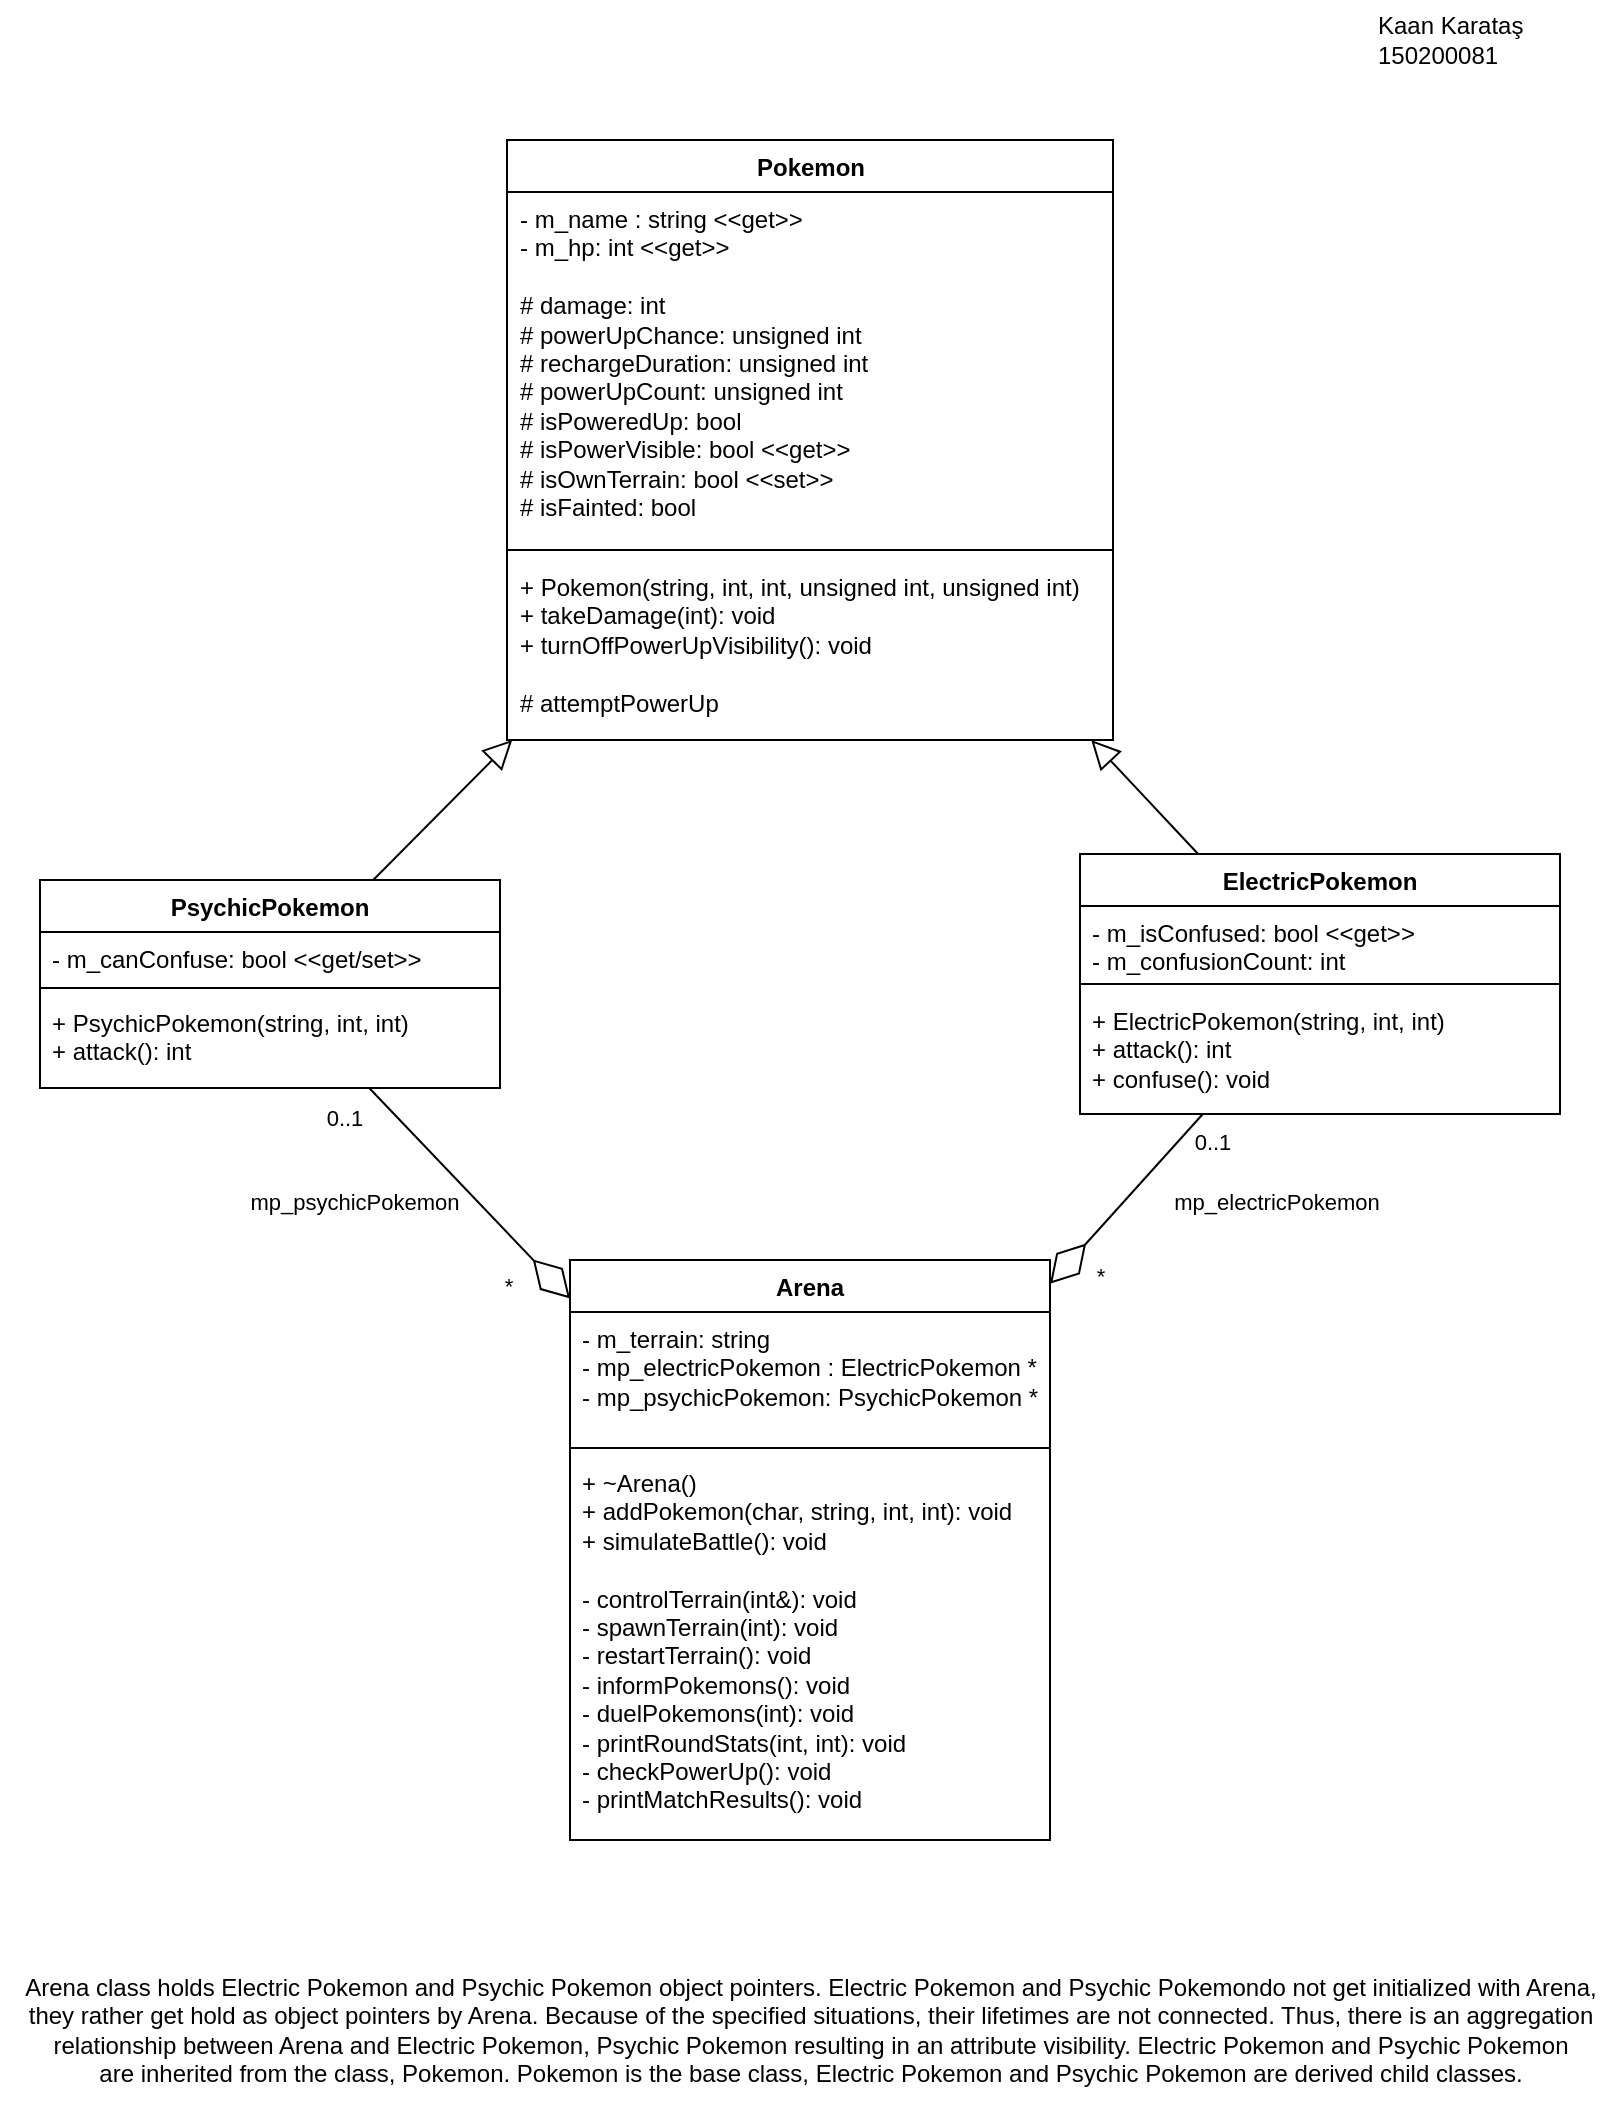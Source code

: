 <mxfile version="21.1.2" type="device">
  <diagram name="Page-1" id="9v8eaEepo1ThbnCiLihK">
    <mxGraphModel dx="1493" dy="863" grid="1" gridSize="10" guides="1" tooltips="1" connect="1" arrows="1" fold="1" page="1" pageScale="1" pageWidth="827" pageHeight="1169" background="none" math="0" shadow="0">
      <root>
        <mxCell id="0" />
        <mxCell id="1" parent="0" />
        <mxCell id="ks8WixvHSKatfLKSuFsY-1" value="Pokemon&lt;br&gt;" style="swimlane;fontStyle=1;align=center;verticalAlign=top;childLayout=stackLayout;horizontal=1;startSize=26;horizontalStack=0;resizeParent=1;resizeParentMax=0;resizeLast=0;collapsible=1;marginBottom=0;whiteSpace=wrap;html=1;" parent="1" vertex="1">
          <mxGeometry x="266.5" y="100" width="303" height="300" as="geometry">
            <mxRectangle x="345" y="507" width="100" height="30" as="alternateBounds" />
          </mxGeometry>
        </mxCell>
        <mxCell id="ks8WixvHSKatfLKSuFsY-2" value="- m_name : string&lt;span style=&quot;white-space: pre;&quot;&gt;	&lt;/span&gt;&amp;lt;&amp;lt;get&amp;gt;&amp;gt;&lt;br&gt;- m_hp: int&lt;span style=&quot;white-space: pre;&quot;&gt;	&lt;/span&gt;&amp;lt;&amp;lt;get&amp;gt;&amp;gt;&lt;br&gt;&lt;br&gt;# damage: int&lt;br&gt;# powerUpChance: unsigned int&lt;br&gt;# rechargeDuration: unsigned int&lt;br&gt;# powerUpCount: unsigned int&lt;br&gt;# isPoweredUp: bool&lt;br&gt;# isPowerVisible: bool&lt;span style=&quot;white-space: pre;&quot;&gt;	&lt;/span&gt;&amp;lt;&amp;lt;get&amp;gt;&amp;gt;&lt;br&gt;# isOwnTerrain: bool&lt;span style=&quot;white-space: pre;&quot;&gt;	&lt;/span&gt;&amp;lt;&amp;lt;set&amp;gt;&amp;gt;&lt;br&gt;# isFainted: bool" style="text;strokeColor=none;fillColor=none;align=left;verticalAlign=top;spacingLeft=4;spacingRight=4;overflow=hidden;rotatable=0;points=[[0,0.5],[1,0.5]];portConstraint=eastwest;whiteSpace=wrap;html=1;" parent="ks8WixvHSKatfLKSuFsY-1" vertex="1">
          <mxGeometry y="26" width="303" height="174" as="geometry" />
        </mxCell>
        <mxCell id="ks8WixvHSKatfLKSuFsY-3" value="" style="line;strokeWidth=1;fillColor=none;align=left;verticalAlign=middle;spacingTop=-1;spacingLeft=3;spacingRight=3;rotatable=0;labelPosition=right;points=[];portConstraint=eastwest;strokeColor=inherit;" parent="ks8WixvHSKatfLKSuFsY-1" vertex="1">
          <mxGeometry y="200" width="303" height="10" as="geometry" />
        </mxCell>
        <mxCell id="YZwIec-pjuYSJp9ELV4z-4" value="+ Pokemon(string, int, int, unsigned int, unsigned int)&lt;br&gt;+ takeDamage(int): void&lt;br&gt;+ turnOffPowerUpVisibility(): void&lt;br&gt;&lt;br&gt;# attemptPowerUp" style="text;strokeColor=none;fillColor=none;align=left;verticalAlign=top;spacingLeft=4;spacingRight=4;overflow=hidden;rotatable=0;points=[[0,0.5],[1,0.5]];portConstraint=eastwest;whiteSpace=wrap;html=1;" parent="ks8WixvHSKatfLKSuFsY-1" vertex="1">
          <mxGeometry y="210" width="303" height="90" as="geometry" />
        </mxCell>
        <mxCell id="ks8WixvHSKatfLKSuFsY-11" value="ElectricPokemon" style="swimlane;fontStyle=1;align=center;verticalAlign=top;childLayout=stackLayout;horizontal=1;startSize=26;horizontalStack=0;resizeParent=1;resizeParentMax=0;resizeLast=0;collapsible=1;marginBottom=0;whiteSpace=wrap;html=1;" parent="1" vertex="1">
          <mxGeometry x="553" y="457" width="240" height="130" as="geometry">
            <mxRectangle x="345" y="507" width="100" height="30" as="alternateBounds" />
          </mxGeometry>
        </mxCell>
        <mxCell id="ks8WixvHSKatfLKSuFsY-12" value="- m_isConfused: bool&lt;span style=&quot;white-space: pre;&quot;&gt;	&lt;/span&gt;&amp;lt;&amp;lt;get&amp;gt;&amp;gt;&lt;br&gt;- m_confusionCount: int" style="text;strokeColor=none;fillColor=none;align=left;verticalAlign=top;spacingLeft=4;spacingRight=4;overflow=hidden;rotatable=0;points=[[0,0.5],[1,0.5]];portConstraint=eastwest;whiteSpace=wrap;html=1;" parent="ks8WixvHSKatfLKSuFsY-11" vertex="1">
          <mxGeometry y="26" width="240" height="34" as="geometry" />
        </mxCell>
        <mxCell id="ks8WixvHSKatfLKSuFsY-13" value="" style="line;strokeWidth=1;fillColor=none;align=left;verticalAlign=middle;spacingTop=-1;spacingLeft=3;spacingRight=3;rotatable=0;labelPosition=right;points=[];portConstraint=eastwest;strokeColor=inherit;" parent="ks8WixvHSKatfLKSuFsY-11" vertex="1">
          <mxGeometry y="60" width="240" height="10" as="geometry" />
        </mxCell>
        <mxCell id="YZwIec-pjuYSJp9ELV4z-6" value="+ ElectricPokemon(string, int, int)&lt;br&gt;+ attack(): int&lt;br&gt;+ confuse(): void" style="text;strokeColor=none;fillColor=none;align=left;verticalAlign=top;spacingLeft=4;spacingRight=4;overflow=hidden;rotatable=0;points=[[0,0.5],[1,0.5]];portConstraint=eastwest;whiteSpace=wrap;html=1;" parent="ks8WixvHSKatfLKSuFsY-11" vertex="1">
          <mxGeometry y="70" width="240" height="60" as="geometry" />
        </mxCell>
        <mxCell id="ks8WixvHSKatfLKSuFsY-18" value="PsychicPokemon" style="swimlane;fontStyle=1;align=center;verticalAlign=top;childLayout=stackLayout;horizontal=1;startSize=26;horizontalStack=0;resizeParent=1;resizeParentMax=0;resizeLast=0;collapsible=1;marginBottom=0;whiteSpace=wrap;html=1;" parent="1" vertex="1">
          <mxGeometry x="33" y="470" width="230" height="104" as="geometry">
            <mxRectangle x="50" y="380" width="100" height="30" as="alternateBounds" />
          </mxGeometry>
        </mxCell>
        <mxCell id="ks8WixvHSKatfLKSuFsY-19" value="- m_canConfuse: bool&lt;span style=&quot;white-space: pre;&quot;&gt;	&lt;/span&gt;&amp;lt;&amp;lt;get/set&amp;gt;&amp;gt;" style="text;strokeColor=none;fillColor=none;align=left;verticalAlign=top;spacingLeft=4;spacingRight=4;overflow=hidden;rotatable=0;points=[[0,0.5],[1,0.5]];portConstraint=eastwest;whiteSpace=wrap;html=1;" parent="ks8WixvHSKatfLKSuFsY-18" vertex="1">
          <mxGeometry y="26" width="230" height="24" as="geometry" />
        </mxCell>
        <mxCell id="ks8WixvHSKatfLKSuFsY-20" value="" style="line;strokeWidth=1;fillColor=none;align=left;verticalAlign=middle;spacingTop=-1;spacingLeft=3;spacingRight=3;rotatable=0;labelPosition=right;points=[];portConstraint=eastwest;strokeColor=inherit;" parent="ks8WixvHSKatfLKSuFsY-18" vertex="1">
          <mxGeometry y="50" width="230" height="8" as="geometry" />
        </mxCell>
        <mxCell id="YZwIec-pjuYSJp9ELV4z-5" value="+&amp;nbsp;PsychicPokemon(string, int, int)&lt;br&gt;+ attack(): int" style="text;strokeColor=none;fillColor=none;align=left;verticalAlign=top;spacingLeft=4;spacingRight=4;overflow=hidden;rotatable=0;points=[[0,0.5],[1,0.5]];portConstraint=eastwest;whiteSpace=wrap;html=1;" parent="ks8WixvHSKatfLKSuFsY-18" vertex="1">
          <mxGeometry y="58" width="230" height="46" as="geometry" />
        </mxCell>
        <mxCell id="6V-zqw1KsqIDwnx7Ta-O-1" value="Arena" style="swimlane;fontStyle=1;align=center;verticalAlign=top;childLayout=stackLayout;horizontal=1;startSize=26;horizontalStack=0;resizeParent=1;resizeParentMax=0;resizeLast=0;collapsible=1;marginBottom=0;whiteSpace=wrap;html=1;" parent="1" vertex="1">
          <mxGeometry x="298" y="660" width="240" height="290" as="geometry">
            <mxRectangle x="650" y="340" width="100" height="30" as="alternateBounds" />
          </mxGeometry>
        </mxCell>
        <mxCell id="6V-zqw1KsqIDwnx7Ta-O-2" value="- m_terrain: string&lt;br&gt;- mp_electricPokemon : ElectricPokemon *&lt;br&gt;- mp_psychicPokemon: PsychicPokemon *" style="text;strokeColor=none;fillColor=none;align=left;verticalAlign=top;spacingLeft=4;spacingRight=4;overflow=hidden;rotatable=0;points=[[0,0.5],[1,0.5]];portConstraint=eastwest;whiteSpace=wrap;html=1;" parent="6V-zqw1KsqIDwnx7Ta-O-1" vertex="1">
          <mxGeometry y="26" width="240" height="64" as="geometry" />
        </mxCell>
        <mxCell id="6V-zqw1KsqIDwnx7Ta-O-3" value="" style="line;strokeWidth=1;fillColor=none;align=left;verticalAlign=middle;spacingTop=-1;spacingLeft=3;spacingRight=3;rotatable=0;labelPosition=right;points=[];portConstraint=eastwest;strokeColor=inherit;" parent="6V-zqw1KsqIDwnx7Ta-O-1" vertex="1">
          <mxGeometry y="90" width="240" height="8" as="geometry" />
        </mxCell>
        <mxCell id="6V-zqw1KsqIDwnx7Ta-O-4" value="+ ~Arena()&lt;br&gt;+ addPokemon(char, string, int, int): void&lt;br&gt;+ simulateBattle(): void&lt;br&gt;&lt;br&gt;- controlTerrain(int&amp;amp;): void&lt;br&gt;- spawnTerrain(int): void&lt;br&gt;- restartTerrain(): void&lt;br&gt;- informPokemons(): void&lt;br&gt;- duelPokemons(int): void&lt;br&gt;- printRoundStats(int, int): void&lt;br&gt;- checkPowerUp(): void&lt;br&gt;- printMatchResults(): void" style="text;strokeColor=none;fillColor=none;align=left;verticalAlign=top;spacingLeft=4;spacingRight=4;overflow=hidden;rotatable=0;points=[[0,0.5],[1,0.5]];portConstraint=eastwest;whiteSpace=wrap;html=1;" parent="6V-zqw1KsqIDwnx7Ta-O-1" vertex="1">
          <mxGeometry y="98" width="240" height="192" as="geometry" />
        </mxCell>
        <mxCell id="rj0BFKRZ4TMSseo8kanb-17" value="Arena class holds Electric Pokemon and Psychic Pokemon object pointers. Electric Pokemon and Psychic Pokemondo not get initialized with Arena, &lt;br&gt;they rather get hold as object pointers by Arena. Because of the specified situations, their lifetimes are not connected. Thus, there is an aggregation &lt;br&gt;relationship between Arena and Electric Pokemon, Psychic Pokemon resulting in an attribute visibility. Electric Pokemon and Psychic Pokemon&lt;br&gt;are inherited from the class, Pokemon. Pokemon is the base class, Electric Pokemon and Psychic Pokemon are derived child classes." style="text;html=1;align=center;verticalAlign=middle;resizable=0;points=[];autosize=1;strokeColor=none;fillColor=none;" parent="1" vertex="1">
          <mxGeometry x="13" y="1010" width="810" height="70" as="geometry" />
        </mxCell>
        <mxCell id="Lc3aRmXJ2dJp74pPI1J--21" value="Kaan Karataş&lt;br&gt;&lt;div style=&quot;&quot;&gt;&lt;span style=&quot;background-color: initial;&quot;&gt;150200081&lt;/span&gt;&lt;/div&gt;" style="text;html=1;align=left;verticalAlign=middle;resizable=0;points=[];autosize=1;strokeColor=none;fillColor=none;" parent="1" vertex="1">
          <mxGeometry x="700" y="30" width="100" height="40" as="geometry" />
        </mxCell>
        <mxCell id="YZwIec-pjuYSJp9ELV4z-1" value="" style="endArrow=block;endFill=0;endSize=12;html=1;rounded=0;strokeWidth=1;" parent="1" source="ks8WixvHSKatfLKSuFsY-18" target="ks8WixvHSKatfLKSuFsY-1" edge="1">
          <mxGeometry width="160" relative="1" as="geometry">
            <mxPoint x="183" y="130" as="sourcePoint" />
            <mxPoint x="343" y="130" as="targetPoint" />
          </mxGeometry>
        </mxCell>
        <mxCell id="YZwIec-pjuYSJp9ELV4z-2" value="" style="endArrow=block;endFill=0;endSize=12;html=1;rounded=0;" parent="1" source="ks8WixvHSKatfLKSuFsY-11" target="ks8WixvHSKatfLKSuFsY-1" edge="1">
          <mxGeometry width="160" relative="1" as="geometry">
            <mxPoint x="593" y="280" as="sourcePoint" />
            <mxPoint x="713" y="280" as="targetPoint" />
          </mxGeometry>
        </mxCell>
        <mxCell id="0gjE5JJALzRfJtccozwh-2" value="" style="endArrow=diamondThin;endFill=0;endSize=24;html=1;rounded=0;" parent="1" source="ks8WixvHSKatfLKSuFsY-18" target="6V-zqw1KsqIDwnx7Ta-O-1" edge="1">
          <mxGeometry width="160" relative="1" as="geometry">
            <mxPoint x="183" y="470" as="sourcePoint" />
            <mxPoint x="273" y="515" as="targetPoint" />
          </mxGeometry>
        </mxCell>
        <mxCell id="0gjE5JJALzRfJtccozwh-5" value="0..1" style="edgeLabel;html=1;align=center;verticalAlign=middle;resizable=0;points=[];labelBackgroundColor=none;" parent="0gjE5JJALzRfJtccozwh-2" vertex="1" connectable="0">
          <mxGeometry x="-0.571" relative="1" as="geometry">
            <mxPoint x="-34" y="-8" as="offset" />
          </mxGeometry>
        </mxCell>
        <mxCell id="0gjE5JJALzRfJtccozwh-7" value="*" style="edgeLabel;html=1;align=center;verticalAlign=middle;resizable=0;points=[];labelBackgroundColor=none;" parent="0gjE5JJALzRfJtccozwh-2" vertex="1" connectable="0">
          <mxGeometry x="0.595" y="5" relative="1" as="geometry">
            <mxPoint x="-15" y="18" as="offset" />
          </mxGeometry>
        </mxCell>
        <mxCell id="BshMh_wwx-X5FTVHvF_K-1" value="mp_psychicPokemon" style="edgeLabel;html=1;align=center;verticalAlign=middle;resizable=0;points=[];labelBackgroundColor=none;" vertex="1" connectable="0" parent="0gjE5JJALzRfJtccozwh-2">
          <mxGeometry x="-0.198" y="-1" relative="1" as="geometry">
            <mxPoint x="-48" y="14" as="offset" />
          </mxGeometry>
        </mxCell>
        <mxCell id="0gjE5JJALzRfJtccozwh-3" value="" style="endArrow=diamondThin;endFill=0;endSize=24;html=1;rounded=0;" parent="1" source="ks8WixvHSKatfLKSuFsY-11" target="6V-zqw1KsqIDwnx7Ta-O-1" edge="1">
          <mxGeometry width="160" relative="1" as="geometry">
            <mxPoint x="213" y="438" as="sourcePoint" />
            <mxPoint x="308" y="472" as="targetPoint" />
            <Array as="points" />
          </mxGeometry>
        </mxCell>
        <mxCell id="0gjE5JJALzRfJtccozwh-4" value="0..1" style="edgeLabel;html=1;align=center;verticalAlign=middle;resizable=0;points=[];labelBackgroundColor=none;" parent="0gjE5JJALzRfJtccozwh-3" vertex="1" connectable="0">
          <mxGeometry x="-0.48" y="1" relative="1" as="geometry">
            <mxPoint x="23" y="-9" as="offset" />
          </mxGeometry>
        </mxCell>
        <mxCell id="0gjE5JJALzRfJtccozwh-6" value="*" style="edgeLabel;html=1;align=center;verticalAlign=middle;resizable=0;points=[];labelBackgroundColor=none;" parent="0gjE5JJALzRfJtccozwh-3" vertex="1" connectable="0">
          <mxGeometry x="0.656" y="-6" relative="1" as="geometry">
            <mxPoint x="16" y="15" as="offset" />
          </mxGeometry>
        </mxCell>
        <mxCell id="BshMh_wwx-X5FTVHvF_K-2" value="mp_electricPokemon" style="edgeLabel;html=1;align=center;verticalAlign=middle;resizable=0;points=[];labelBackgroundColor=none;" vertex="1" connectable="0" parent="0gjE5JJALzRfJtccozwh-3">
          <mxGeometry x="-0.151" y="1" relative="1" as="geometry">
            <mxPoint x="68" y="7" as="offset" />
          </mxGeometry>
        </mxCell>
      </root>
    </mxGraphModel>
  </diagram>
</mxfile>
